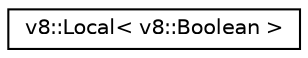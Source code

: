 digraph "Graphical Class Hierarchy"
{
  edge [fontname="Helvetica",fontsize="10",labelfontname="Helvetica",labelfontsize="10"];
  node [fontname="Helvetica",fontsize="10",shape=record];
  rankdir="LR";
  Node1 [label="v8::Local\< v8::Boolean \>",height=0.2,width=0.4,color="black", fillcolor="white", style="filled",URL="$classv8_1_1Local.html"];
}
